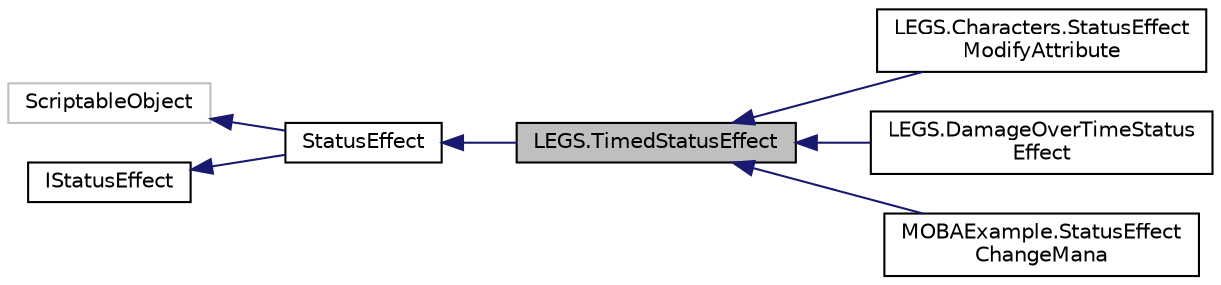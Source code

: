 digraph "LEGS.TimedStatusEffect"
{
 // LATEX_PDF_SIZE
  edge [fontname="Helvetica",fontsize="10",labelfontname="Helvetica",labelfontsize="10"];
  node [fontname="Helvetica",fontsize="10",shape=record];
  rankdir="LR";
  Node1 [label="LEGS.TimedStatusEffect",height=0.2,width=0.4,color="black", fillcolor="grey75", style="filled", fontcolor="black",tooltip="StatusEffect that removes itself from StatusEffect.Receiver after Duration seconds has passed"];
  Node2 -> Node1 [dir="back",color="midnightblue",fontsize="10",style="solid",fontname="Helvetica"];
  Node2 [label="StatusEffect",height=0.2,width=0.4,color="black", fillcolor="white", style="filled",URL="$classLEGS_1_1StatusEffect.html",tooltip="ScriptableObject derived IStatusEffect"];
  Node3 -> Node2 [dir="back",color="midnightblue",fontsize="10",style="solid",fontname="Helvetica"];
  Node3 [label="ScriptableObject",height=0.2,width=0.4,color="grey75", fillcolor="white", style="filled",tooltip=" "];
  Node4 -> Node2 [dir="back",color="midnightblue",fontsize="10",style="solid",fontname="Helvetica"];
  Node4 [label="IStatusEffect",height=0.2,width=0.4,color="black", fillcolor="white", style="filled",URL="$interfaceLEGS_1_1IStatusEffect.html",tooltip="An object that can be added and removed from an IStatusEffectReceiver"];
  Node1 -> Node5 [dir="back",color="midnightblue",fontsize="10",style="solid",fontname="Helvetica"];
  Node5 [label="LEGS.Characters.StatusEffect\lModifyAttribute",height=0.2,width=0.4,color="black", fillcolor="white", style="filled",URL="$classLEGS_1_1Characters_1_1StatusEffectModifyAttribute.html",tooltip="A TimedStatusEffect that modifies an Attribute for it's duration."];
  Node1 -> Node6 [dir="back",color="midnightblue",fontsize="10",style="solid",fontname="Helvetica"];
  Node6 [label="LEGS.DamageOverTimeStatus\lEffect",height=0.2,width=0.4,color="black", fillcolor="white", style="filled",URL="$classLEGS_1_1DamageOverTimeStatusEffect.html",tooltip="TimedStatusEffect that applies damage over time to StatusEffect.Receiver"];
  Node1 -> Node7 [dir="back",color="midnightblue",fontsize="10",style="solid",fontname="Helvetica"];
  Node7 [label="MOBAExample.StatusEffect\lChangeMana",height=0.2,width=0.4,color="black", fillcolor="white", style="filled",URL="$classMOBAExample_1_1StatusEffectChangeMana.html",tooltip="TimedStatusEffect that restores MOBACharacter.Mana over time to MOBACharacter"];
}
